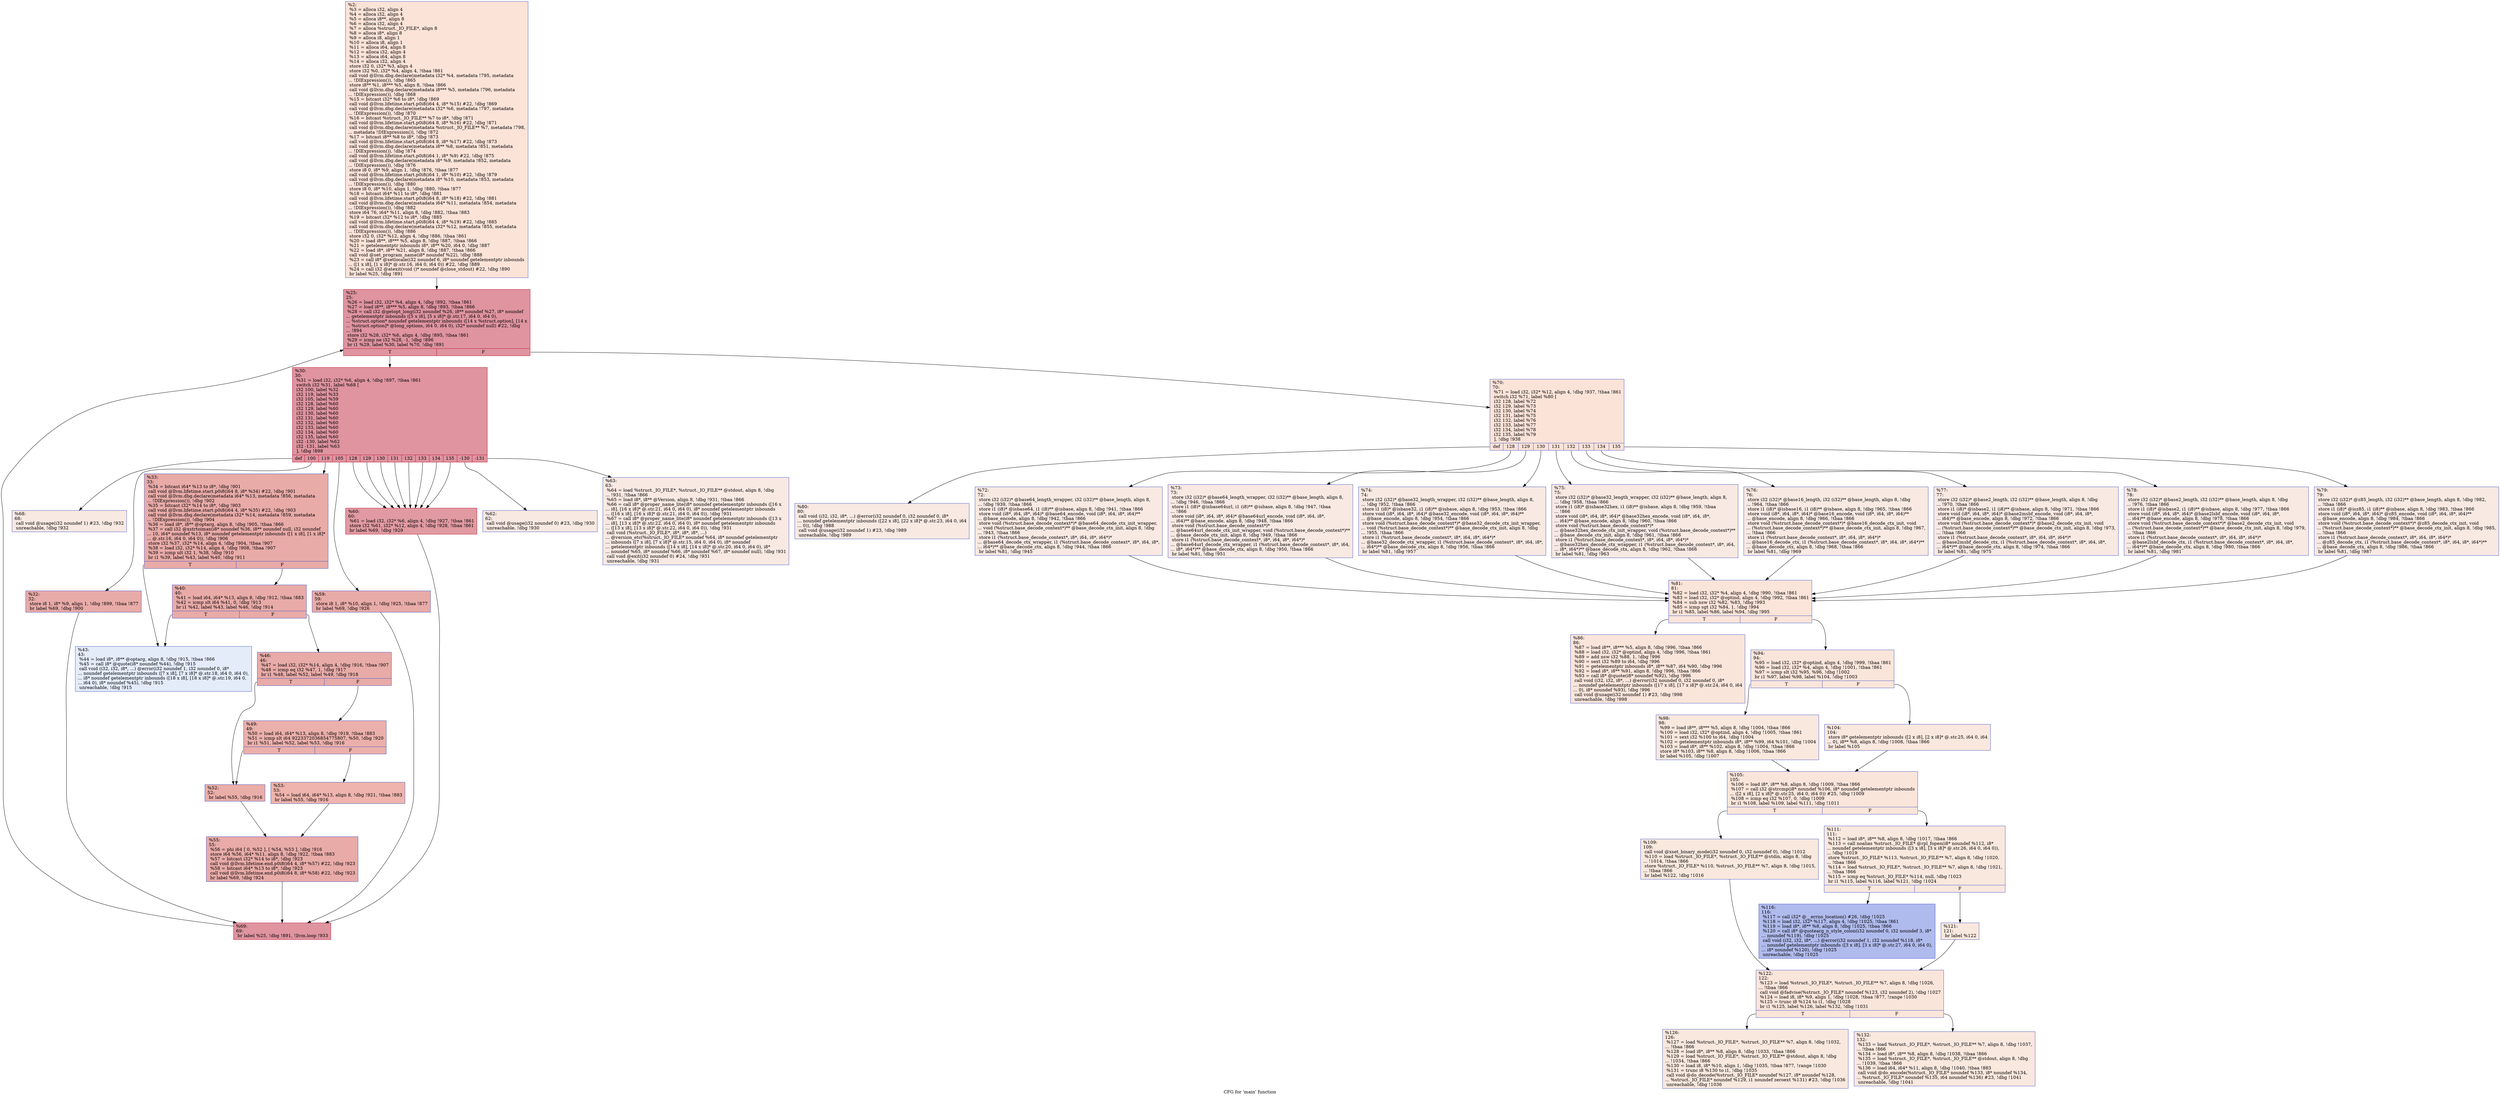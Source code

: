 digraph "CFG for 'main' function" {
	label="CFG for 'main' function";

	Node0xd93c80 [shape=record,color="#3d50c3ff", style=filled, fillcolor="#f6bfa670",label="{%2:\l  %3 = alloca i32, align 4\l  %4 = alloca i32, align 4\l  %5 = alloca i8**, align 8\l  %6 = alloca i32, align 4\l  %7 = alloca %struct._IO_FILE*, align 8\l  %8 = alloca i8*, align 8\l  %9 = alloca i8, align 1\l  %10 = alloca i8, align 1\l  %11 = alloca i64, align 8\l  %12 = alloca i32, align 4\l  %13 = alloca i64, align 8\l  %14 = alloca i32, align 4\l  store i32 0, i32* %3, align 4\l  store i32 %0, i32* %4, align 4, !tbaa !861\l  call void @llvm.dbg.declare(metadata i32* %4, metadata !795, metadata\l... !DIExpression()), !dbg !865\l  store i8** %1, i8*** %5, align 8, !tbaa !866\l  call void @llvm.dbg.declare(metadata i8*** %5, metadata !796, metadata\l... !DIExpression()), !dbg !868\l  %15 = bitcast i32* %6 to i8*, !dbg !869\l  call void @llvm.lifetime.start.p0i8(i64 4, i8* %15) #22, !dbg !869\l  call void @llvm.dbg.declare(metadata i32* %6, metadata !797, metadata\l... !DIExpression()), !dbg !870\l  %16 = bitcast %struct._IO_FILE** %7 to i8*, !dbg !871\l  call void @llvm.lifetime.start.p0i8(i64 8, i8* %16) #22, !dbg !871\l  call void @llvm.dbg.declare(metadata %struct._IO_FILE** %7, metadata !798,\l... metadata !DIExpression()), !dbg !872\l  %17 = bitcast i8** %8 to i8*, !dbg !873\l  call void @llvm.lifetime.start.p0i8(i64 8, i8* %17) #22, !dbg !873\l  call void @llvm.dbg.declare(metadata i8** %8, metadata !851, metadata\l... !DIExpression()), !dbg !874\l  call void @llvm.lifetime.start.p0i8(i64 1, i8* %9) #22, !dbg !875\l  call void @llvm.dbg.declare(metadata i8* %9, metadata !852, metadata\l... !DIExpression()), !dbg !876\l  store i8 0, i8* %9, align 1, !dbg !876, !tbaa !877\l  call void @llvm.lifetime.start.p0i8(i64 1, i8* %10) #22, !dbg !879\l  call void @llvm.dbg.declare(metadata i8* %10, metadata !853, metadata\l... !DIExpression()), !dbg !880\l  store i8 0, i8* %10, align 1, !dbg !880, !tbaa !877\l  %18 = bitcast i64* %11 to i8*, !dbg !881\l  call void @llvm.lifetime.start.p0i8(i64 8, i8* %18) #22, !dbg !881\l  call void @llvm.dbg.declare(metadata i64* %11, metadata !854, metadata\l... !DIExpression()), !dbg !882\l  store i64 76, i64* %11, align 8, !dbg !882, !tbaa !883\l  %19 = bitcast i32* %12 to i8*, !dbg !885\l  call void @llvm.lifetime.start.p0i8(i64 4, i8* %19) #22, !dbg !885\l  call void @llvm.dbg.declare(metadata i32* %12, metadata !855, metadata\l... !DIExpression()), !dbg !886\l  store i32 0, i32* %12, align 4, !dbg !886, !tbaa !861\l  %20 = load i8**, i8*** %5, align 8, !dbg !887, !tbaa !866\l  %21 = getelementptr inbounds i8*, i8** %20, i64 0, !dbg !887\l  %22 = load i8*, i8** %21, align 8, !dbg !887, !tbaa !866\l  call void @set_program_name(i8* noundef %22), !dbg !888\l  %23 = call i8* @setlocale(i32 noundef 6, i8* noundef getelementptr inbounds\l... ([1 x i8], [1 x i8]* @.str.16, i64 0, i64 0)) #22, !dbg !889\l  %24 = call i32 @atexit(void ()* noundef @close_stdout) #22, !dbg !890\l  br label %25, !dbg !891\l}"];
	Node0xd93c80 -> Node0xd87490;
	Node0xd87490 [shape=record,color="#b70d28ff", style=filled, fillcolor="#b70d2870",label="{%25:\l25:                                               \l  %26 = load i32, i32* %4, align 4, !dbg !892, !tbaa !861\l  %27 = load i8**, i8*** %5, align 8, !dbg !893, !tbaa !866\l  %28 = call i32 @getopt_long(i32 noundef %26, i8** noundef %27, i8* noundef\l... getelementptr inbounds ([5 x i8], [5 x i8]* @.str.17, i64 0, i64 0),\l... %struct.option* noundef getelementptr inbounds ([14 x %struct.option], [14 x\l... %struct.option]* @long_options, i64 0, i64 0), i32* noundef null) #22, !dbg\l... !894\l  store i32 %28, i32* %6, align 4, !dbg !895, !tbaa !861\l  %29 = icmp ne i32 %28, -1, !dbg !896\l  br i1 %29, label %30, label %70, !dbg !891\l|{<s0>T|<s1>F}}"];
	Node0xd87490:s0 -> Node0xd874e0;
	Node0xd87490:s1 -> Node0xd879e0;
	Node0xd874e0 [shape=record,color="#b70d28ff", style=filled, fillcolor="#b70d2870",label="{%30:\l30:                                               \l  %31 = load i32, i32* %6, align 4, !dbg !897, !tbaa !861\l  switch i32 %31, label %68 [\l    i32 100, label %32\l    i32 119, label %33\l    i32 105, label %59\l    i32 128, label %60\l    i32 129, label %60\l    i32 130, label %60\l    i32 131, label %60\l    i32 132, label %60\l    i32 133, label %60\l    i32 134, label %60\l    i32 135, label %60\l    i32 -130, label %62\l    i32 -131, label %63\l  ], !dbg !898\l|{<s0>def|<s1>100|<s2>119|<s3>105|<s4>128|<s5>129|<s6>130|<s7>131|<s8>132|<s9>133|<s10>134|<s11>135|<s12>-130|<s13>-131}}"];
	Node0xd874e0:s0 -> Node0xd87940;
	Node0xd874e0:s1 -> Node0xd87530;
	Node0xd874e0:s2 -> Node0xd87580;
	Node0xd874e0:s3 -> Node0xd87800;
	Node0xd874e0:s4 -> Node0xd87850;
	Node0xd874e0:s5 -> Node0xd87850;
	Node0xd874e0:s6 -> Node0xd87850;
	Node0xd874e0:s7 -> Node0xd87850;
	Node0xd874e0:s8 -> Node0xd87850;
	Node0xd874e0:s9 -> Node0xd87850;
	Node0xd874e0:s10 -> Node0xd87850;
	Node0xd874e0:s11 -> Node0xd87850;
	Node0xd874e0:s12 -> Node0xd878a0;
	Node0xd874e0:s13 -> Node0xd878f0;
	Node0xd87530 [shape=record,color="#3d50c3ff", style=filled, fillcolor="#cc403a70",label="{%32:\l32:                                               \l  store i8 1, i8* %9, align 1, !dbg !899, !tbaa !877\l  br label %69, !dbg !900\l}"];
	Node0xd87530 -> Node0xd87990;
	Node0xd87580 [shape=record,color="#3d50c3ff", style=filled, fillcolor="#cc403a70",label="{%33:\l33:                                               \l  %34 = bitcast i64* %13 to i8*, !dbg !901\l  call void @llvm.lifetime.start.p0i8(i64 8, i8* %34) #22, !dbg !901\l  call void @llvm.dbg.declare(metadata i64* %13, metadata !856, metadata\l... !DIExpression()), !dbg !902\l  %35 = bitcast i32* %14 to i8*, !dbg !903\l  call void @llvm.lifetime.start.p0i8(i64 4, i8* %35) #22, !dbg !903\l  call void @llvm.dbg.declare(metadata i32* %14, metadata !859, metadata\l... !DIExpression()), !dbg !904\l  %36 = load i8*, i8** @optarg, align 8, !dbg !905, !tbaa !866\l  %37 = call i32 @xstrtoimax(i8* noundef %36, i8** noundef null, i32 noundef\l... 10, i64* noundef %13, i8* noundef getelementptr inbounds ([1 x i8], [1 x i8]*\l... @.str.16, i64 0, i64 0)), !dbg !906\l  store i32 %37, i32* %14, align 4, !dbg !904, !tbaa !907\l  %38 = load i32, i32* %14, align 4, !dbg !908, !tbaa !907\l  %39 = icmp ult i32 1, %38, !dbg !910\l  br i1 %39, label %43, label %40, !dbg !911\l|{<s0>T|<s1>F}}"];
	Node0xd87580:s0 -> Node0xd87620;
	Node0xd87580:s1 -> Node0xd875d0;
	Node0xd875d0 [shape=record,color="#3d50c3ff", style=filled, fillcolor="#cc403a70",label="{%40:\l40:                                               \l  %41 = load i64, i64* %13, align 8, !dbg !912, !tbaa !883\l  %42 = icmp slt i64 %41, 0, !dbg !913\l  br i1 %42, label %43, label %46, !dbg !914\l|{<s0>T|<s1>F}}"];
	Node0xd875d0:s0 -> Node0xd87620;
	Node0xd875d0:s1 -> Node0xd87670;
	Node0xd87620 [shape=record,color="#3d50c3ff", style=filled, fillcolor="#c1d4f470",label="{%43:\l43:                                               \l  %44 = load i8*, i8** @optarg, align 8, !dbg !915, !tbaa !866\l  %45 = call i8* @quote(i8* noundef %44), !dbg !915\l  call void (i32, i32, i8*, ...) @error(i32 noundef 1, i32 noundef 0, i8*\l... noundef getelementptr inbounds ([7 x i8], [7 x i8]* @.str.18, i64 0, i64 0),\l... i8* noundef getelementptr inbounds ([18 x i8], [18 x i8]* @.str.19, i64 0,\l... i64 0), i8* noundef %45), !dbg !915\l  unreachable, !dbg !915\l}"];
	Node0xd87670 [shape=record,color="#3d50c3ff", style=filled, fillcolor="#cc403a70",label="{%46:\l46:                                               \l  %47 = load i32, i32* %14, align 4, !dbg !916, !tbaa !907\l  %48 = icmp eq i32 %47, 1, !dbg !917\l  br i1 %48, label %52, label %49, !dbg !918\l|{<s0>T|<s1>F}}"];
	Node0xd87670:s0 -> Node0xd87710;
	Node0xd87670:s1 -> Node0xd876c0;
	Node0xd876c0 [shape=record,color="#3d50c3ff", style=filled, fillcolor="#d24b4070",label="{%49:\l49:                                               \l  %50 = load i64, i64* %13, align 8, !dbg !919, !tbaa !883\l  %51 = icmp slt i64 9223372036854775807, %50, !dbg !920\l  br i1 %51, label %52, label %53, !dbg !916\l|{<s0>T|<s1>F}}"];
	Node0xd876c0:s0 -> Node0xd87710;
	Node0xd876c0:s1 -> Node0xd87760;
	Node0xd87710 [shape=record,color="#3d50c3ff", style=filled, fillcolor="#d0473d70",label="{%52:\l52:                                               \l  br label %55, !dbg !916\l}"];
	Node0xd87710 -> Node0xd877b0;
	Node0xd87760 [shape=record,color="#3d50c3ff", style=filled, fillcolor="#d8564670",label="{%53:\l53:                                               \l  %54 = load i64, i64* %13, align 8, !dbg !921, !tbaa !883\l  br label %55, !dbg !916\l}"];
	Node0xd87760 -> Node0xd877b0;
	Node0xd877b0 [shape=record,color="#3d50c3ff", style=filled, fillcolor="#cc403a70",label="{%55:\l55:                                               \l  %56 = phi i64 [ 0, %52 ], [ %54, %53 ], !dbg !916\l  store i64 %56, i64* %11, align 8, !dbg !922, !tbaa !883\l  %57 = bitcast i32* %14 to i8*, !dbg !923\l  call void @llvm.lifetime.end.p0i8(i64 4, i8* %57) #22, !dbg !923\l  %58 = bitcast i64* %13 to i8*, !dbg !923\l  call void @llvm.lifetime.end.p0i8(i64 8, i8* %58) #22, !dbg !923\l  br label %69, !dbg !924\l}"];
	Node0xd877b0 -> Node0xd87990;
	Node0xd87800 [shape=record,color="#3d50c3ff", style=filled, fillcolor="#cc403a70",label="{%59:\l59:                                               \l  store i8 1, i8* %10, align 1, !dbg !925, !tbaa !877\l  br label %69, !dbg !926\l}"];
	Node0xd87800 -> Node0xd87990;
	Node0xd87850 [shape=record,color="#b70d28ff", style=filled, fillcolor="#bb1b2c70",label="{%60:\l60:                                               \l  %61 = load i32, i32* %6, align 4, !dbg !927, !tbaa !861\l  store i32 %61, i32* %12, align 4, !dbg !928, !tbaa !861\l  br label %69, !dbg !929\l}"];
	Node0xd87850 -> Node0xd87990;
	Node0xd878a0 [shape=record,color="#3d50c3ff", style=filled, fillcolor="#efcebd70",label="{%62:\l62:                                               \l  call void @usage(i32 noundef 0) #23, !dbg !930\l  unreachable, !dbg !930\l}"];
	Node0xd878f0 [shape=record,color="#3d50c3ff", style=filled, fillcolor="#efcebd70",label="{%63:\l63:                                               \l  %64 = load %struct._IO_FILE*, %struct._IO_FILE** @stdout, align 8, !dbg\l... !931, !tbaa !866\l  %65 = load i8*, i8** @Version, align 8, !dbg !931, !tbaa !866\l  %66 = call i8* @proper_name_lite(i8* noundef getelementptr inbounds ([16 x\l... i8], [16 x i8]* @.str.21, i64 0, i64 0), i8* noundef getelementptr inbounds\l... ([16 x i8], [16 x i8]* @.str.21, i64 0, i64 0)), !dbg !931\l  %67 = call i8* @proper_name_lite(i8* noundef getelementptr inbounds ([13 x\l... i8], [13 x i8]* @.str.22, i64 0, i64 0), i8* noundef getelementptr inbounds\l... ([13 x i8], [13 x i8]* @.str.22, i64 0, i64 0)), !dbg !931\l  call void (%struct._IO_FILE*, i8*, i8*, i8*, ...)\l... @version_etc(%struct._IO_FILE* noundef %64, i8* noundef getelementptr\l... inbounds ([7 x i8], [7 x i8]* @.str.15, i64 0, i64 0), i8* noundef\l... getelementptr inbounds ([14 x i8], [14 x i8]* @.str.20, i64 0, i64 0), i8*\l... noundef %65, i8* noundef %66, i8* noundef %67, i8* noundef null), !dbg !931\l  call void @exit(i32 noundef 0) #24, !dbg !931\l  unreachable, !dbg !931\l}"];
	Node0xd87940 [shape=record,color="#3d50c3ff", style=filled, fillcolor="#efcebd70",label="{%68:\l68:                                               \l  call void @usage(i32 noundef 1) #23, !dbg !932\l  unreachable, !dbg !932\l}"];
	Node0xd87990 [shape=record,color="#b70d28ff", style=filled, fillcolor="#b70d2870",label="{%69:\l69:                                               \l  br label %25, !dbg !891, !llvm.loop !933\l}"];
	Node0xd87990 -> Node0xd87490;
	Node0xd879e0 [shape=record,color="#3d50c3ff", style=filled, fillcolor="#f6bfa670",label="{%70:\l70:                                               \l  %71 = load i32, i32* %12, align 4, !dbg !937, !tbaa !861\l  switch i32 %71, label %80 [\l    i32 128, label %72\l    i32 129, label %73\l    i32 130, label %74\l    i32 131, label %75\l    i32 132, label %76\l    i32 133, label %77\l    i32 134, label %78\l    i32 135, label %79\l  ], !dbg !938\l|{<s0>def|<s1>128|<s2>129|<s3>130|<s4>131|<s5>132|<s6>133|<s7>134|<s8>135}}"];
	Node0xd879e0:s0 -> Node0xd87cb0;
	Node0xd879e0:s1 -> Node0xd87a30;
	Node0xd879e0:s2 -> Node0xd87a80;
	Node0xd879e0:s3 -> Node0xd87ad0;
	Node0xd879e0:s4 -> Node0xd87b20;
	Node0xd879e0:s5 -> Node0xd87b70;
	Node0xd879e0:s6 -> Node0xd87bc0;
	Node0xd879e0:s7 -> Node0xd87c10;
	Node0xd879e0:s8 -> Node0xd87c60;
	Node0xd87a30 [shape=record,color="#3d50c3ff", style=filled, fillcolor="#efcebd70",label="{%72:\l72:                                               \l  store i32 (i32)* @base64_length_wrapper, i32 (i32)** @base_length, align 8,\l... !dbg !939, !tbaa !866\l  store i1 (i8)* @isbase64, i1 (i8)** @isbase, align 8, !dbg !941, !tbaa !866\l  store void (i8*, i64, i8*, i64)* @base64_encode, void (i8*, i64, i8*, i64)**\l... @base_encode, align 8, !dbg !942, !tbaa !866\l  store void (%struct.base_decode_context*)* @base64_decode_ctx_init_wrapper,\l... void (%struct.base_decode_context*)** @base_decode_ctx_init, align 8, !dbg\l... !943, !tbaa !866\l  store i1 (%struct.base_decode_context*, i8*, i64, i8*, i64*)*\l... @base64_decode_ctx_wrapper, i1 (%struct.base_decode_context*, i8*, i64, i8*,\l... i64*)** @base_decode_ctx, align 8, !dbg !944, !tbaa !866\l  br label %81, !dbg !945\l}"];
	Node0xd87a30 -> Node0xd87d00;
	Node0xd87a80 [shape=record,color="#3d50c3ff", style=filled, fillcolor="#efcebd70",label="{%73:\l73:                                               \l  store i32 (i32)* @base64_length_wrapper, i32 (i32)** @base_length, align 8,\l... !dbg !946, !tbaa !866\l  store i1 (i8)* @isbase64url, i1 (i8)** @isbase, align 8, !dbg !947, !tbaa\l... !866\l  store void (i8*, i64, i8*, i64)* @base64url_encode, void (i8*, i64, i8*,\l... i64)** @base_encode, align 8, !dbg !948, !tbaa !866\l  store void (%struct.base_decode_context*)*\l... @base64url_decode_ctx_init_wrapper, void (%struct.base_decode_context*)**\l... @base_decode_ctx_init, align 8, !dbg !949, !tbaa !866\l  store i1 (%struct.base_decode_context*, i8*, i64, i8*, i64*)*\l... @base64url_decode_ctx_wrapper, i1 (%struct.base_decode_context*, i8*, i64,\l... i8*, i64*)** @base_decode_ctx, align 8, !dbg !950, !tbaa !866\l  br label %81, !dbg !951\l}"];
	Node0xd87a80 -> Node0xd87d00;
	Node0xd87ad0 [shape=record,color="#3d50c3ff", style=filled, fillcolor="#efcebd70",label="{%74:\l74:                                               \l  store i32 (i32)* @base32_length_wrapper, i32 (i32)** @base_length, align 8,\l... !dbg !952, !tbaa !866\l  store i1 (i8)* @isbase32, i1 (i8)** @isbase, align 8, !dbg !953, !tbaa !866\l  store void (i8*, i64, i8*, i64)* @base32_encode, void (i8*, i64, i8*, i64)**\l... @base_encode, align 8, !dbg !954, !tbaa !866\l  store void (%struct.base_decode_context*)* @base32_decode_ctx_init_wrapper,\l... void (%struct.base_decode_context*)** @base_decode_ctx_init, align 8, !dbg\l... !955, !tbaa !866\l  store i1 (%struct.base_decode_context*, i8*, i64, i8*, i64*)*\l... @base32_decode_ctx_wrapper, i1 (%struct.base_decode_context*, i8*, i64, i8*,\l... i64*)** @base_decode_ctx, align 8, !dbg !956, !tbaa !866\l  br label %81, !dbg !957\l}"];
	Node0xd87ad0 -> Node0xd87d00;
	Node0xd87b20 [shape=record,color="#3d50c3ff", style=filled, fillcolor="#efcebd70",label="{%75:\l75:                                               \l  store i32 (i32)* @base32_length_wrapper, i32 (i32)** @base_length, align 8,\l... !dbg !958, !tbaa !866\l  store i1 (i8)* @isbase32hex, i1 (i8)** @isbase, align 8, !dbg !959, !tbaa\l... !866\l  store void (i8*, i64, i8*, i64)* @base32hex_encode, void (i8*, i64, i8*,\l... i64)** @base_encode, align 8, !dbg !960, !tbaa !866\l  store void (%struct.base_decode_context*)*\l... @base32hex_decode_ctx_init_wrapper, void (%struct.base_decode_context*)**\l... @base_decode_ctx_init, align 8, !dbg !961, !tbaa !866\l  store i1 (%struct.base_decode_context*, i8*, i64, i8*, i64*)*\l... @base32hex_decode_ctx_wrapper, i1 (%struct.base_decode_context*, i8*, i64,\l... i8*, i64*)** @base_decode_ctx, align 8, !dbg !962, !tbaa !866\l  br label %81, !dbg !963\l}"];
	Node0xd87b20 -> Node0xd87d00;
	Node0xd87b70 [shape=record,color="#3d50c3ff", style=filled, fillcolor="#efcebd70",label="{%76:\l76:                                               \l  store i32 (i32)* @base16_length, i32 (i32)** @base_length, align 8, !dbg\l... !964, !tbaa !866\l  store i1 (i8)* @isbase16, i1 (i8)** @isbase, align 8, !dbg !965, !tbaa !866\l  store void (i8*, i64, i8*, i64)* @base16_encode, void (i8*, i64, i8*, i64)**\l... @base_encode, align 8, !dbg !966, !tbaa !866\l  store void (%struct.base_decode_context*)* @base16_decode_ctx_init, void\l... (%struct.base_decode_context*)** @base_decode_ctx_init, align 8, !dbg !967,\l... !tbaa !866\l  store i1 (%struct.base_decode_context*, i8*, i64, i8*, i64*)*\l... @base16_decode_ctx, i1 (%struct.base_decode_context*, i8*, i64, i8*, i64*)**\l... @base_decode_ctx, align 8, !dbg !968, !tbaa !866\l  br label %81, !dbg !969\l}"];
	Node0xd87b70 -> Node0xd87d00;
	Node0xd87bc0 [shape=record,color="#3d50c3ff", style=filled, fillcolor="#efcebd70",label="{%77:\l77:                                               \l  store i32 (i32)* @base2_length, i32 (i32)** @base_length, align 8, !dbg\l... !970, !tbaa !866\l  store i1 (i8)* @isbase2, i1 (i8)** @isbase, align 8, !dbg !971, !tbaa !866\l  store void (i8*, i64, i8*, i64)* @base2msbf_encode, void (i8*, i64, i8*,\l... i64)** @base_encode, align 8, !dbg !972, !tbaa !866\l  store void (%struct.base_decode_context*)* @base2_decode_ctx_init, void\l... (%struct.base_decode_context*)** @base_decode_ctx_init, align 8, !dbg !973,\l... !tbaa !866\l  store i1 (%struct.base_decode_context*, i8*, i64, i8*, i64*)*\l... @base2msbf_decode_ctx, i1 (%struct.base_decode_context*, i8*, i64, i8*,\l... i64*)** @base_decode_ctx, align 8, !dbg !974, !tbaa !866\l  br label %81, !dbg !975\l}"];
	Node0xd87bc0 -> Node0xd87d00;
	Node0xd87c10 [shape=record,color="#3d50c3ff", style=filled, fillcolor="#efcebd70",label="{%78:\l78:                                               \l  store i32 (i32)* @base2_length, i32 (i32)** @base_length, align 8, !dbg\l... !976, !tbaa !866\l  store i1 (i8)* @isbase2, i1 (i8)** @isbase, align 8, !dbg !977, !tbaa !866\l  store void (i8*, i64, i8*, i64)* @base2lsbf_encode, void (i8*, i64, i8*,\l... i64)** @base_encode, align 8, !dbg !978, !tbaa !866\l  store void (%struct.base_decode_context*)* @base2_decode_ctx_init, void\l... (%struct.base_decode_context*)** @base_decode_ctx_init, align 8, !dbg !979,\l... !tbaa !866\l  store i1 (%struct.base_decode_context*, i8*, i64, i8*, i64*)*\l... @base2lsbf_decode_ctx, i1 (%struct.base_decode_context*, i8*, i64, i8*,\l... i64*)** @base_decode_ctx, align 8, !dbg !980, !tbaa !866\l  br label %81, !dbg !981\l}"];
	Node0xd87c10 -> Node0xd87d00;
	Node0xd87c60 [shape=record,color="#3d50c3ff", style=filled, fillcolor="#efcebd70",label="{%79:\l79:                                               \l  store i32 (i32)* @z85_length, i32 (i32)** @base_length, align 8, !dbg !982,\l... !tbaa !866\l  store i1 (i8)* @isz85, i1 (i8)** @isbase, align 8, !dbg !983, !tbaa !866\l  store void (i8*, i64, i8*, i64)* @z85_encode, void (i8*, i64, i8*, i64)**\l... @base_encode, align 8, !dbg !984, !tbaa !866\l  store void (%struct.base_decode_context*)* @z85_decode_ctx_init, void\l... (%struct.base_decode_context*)** @base_decode_ctx_init, align 8, !dbg !985,\l... !tbaa !866\l  store i1 (%struct.base_decode_context*, i8*, i64, i8*, i64*)*\l... @z85_decode_ctx, i1 (%struct.base_decode_context*, i8*, i64, i8*, i64*)**\l... @base_decode_ctx, align 8, !dbg !986, !tbaa !866\l  br label %81, !dbg !987\l}"];
	Node0xd87c60 -> Node0xd87d00;
	Node0xd87cb0 [shape=record,color="#3d50c3ff", style=filled, fillcolor="#efcebd70",label="{%80:\l80:                                               \l  call void (i32, i32, i8*, ...) @error(i32 noundef 0, i32 noundef 0, i8*\l... noundef getelementptr inbounds ([22 x i8], [22 x i8]* @.str.23, i64 0, i64\l... 0)), !dbg !988\l  call void @usage(i32 noundef 1) #23, !dbg !989\l  unreachable, !dbg !989\l}"];
	Node0xd87d00 [shape=record,color="#3d50c3ff", style=filled, fillcolor="#f5c1a970",label="{%81:\l81:                                               \l  %82 = load i32, i32* %4, align 4, !dbg !990, !tbaa !861\l  %83 = load i32, i32* @optind, align 4, !dbg !992, !tbaa !861\l  %84 = sub nsw i32 %82, %83, !dbg !993\l  %85 = icmp sgt i32 %84, 1, !dbg !994\l  br i1 %85, label %86, label %94, !dbg !995\l|{<s0>T|<s1>F}}"];
	Node0xd87d00:s0 -> Node0xd87d50;
	Node0xd87d00:s1 -> Node0xd87da0;
	Node0xd87d50 [shape=record,color="#3d50c3ff", style=filled, fillcolor="#f4c5ad70",label="{%86:\l86:                                               \l  %87 = load i8**, i8*** %5, align 8, !dbg !996, !tbaa !866\l  %88 = load i32, i32* @optind, align 4, !dbg !996, !tbaa !861\l  %89 = add nsw i32 %88, 1, !dbg !996\l  %90 = sext i32 %89 to i64, !dbg !996\l  %91 = getelementptr inbounds i8*, i8** %87, i64 %90, !dbg !996\l  %92 = load i8*, i8** %91, align 8, !dbg !996, !tbaa !866\l  %93 = call i8* @quote(i8* noundef %92), !dbg !996\l  call void (i32, i32, i8*, ...) @error(i32 noundef 0, i32 noundef 0, i8*\l... noundef getelementptr inbounds ([17 x i8], [17 x i8]* @.str.24, i64 0, i64\l... 0), i8* noundef %93), !dbg !996\l  call void @usage(i32 noundef 1) #23, !dbg !998\l  unreachable, !dbg !998\l}"];
	Node0xd87da0 [shape=record,color="#3d50c3ff", style=filled, fillcolor="#f4c5ad70",label="{%94:\l94:                                               \l  %95 = load i32, i32* @optind, align 4, !dbg !999, !tbaa !861\l  %96 = load i32, i32* %4, align 4, !dbg !1001, !tbaa !861\l  %97 = icmp slt i32 %95, %96, !dbg !1002\l  br i1 %97, label %98, label %104, !dbg !1003\l|{<s0>T|<s1>F}}"];
	Node0xd87da0:s0 -> Node0xd87df0;
	Node0xd87da0:s1 -> Node0xd87e40;
	Node0xd87df0 [shape=record,color="#3d50c3ff", style=filled, fillcolor="#f2cab570",label="{%98:\l98:                                               \l  %99 = load i8**, i8*** %5, align 8, !dbg !1004, !tbaa !866\l  %100 = load i32, i32* @optind, align 4, !dbg !1005, !tbaa !861\l  %101 = sext i32 %100 to i64, !dbg !1004\l  %102 = getelementptr inbounds i8*, i8** %99, i64 %101, !dbg !1004\l  %103 = load i8*, i8** %102, align 8, !dbg !1004, !tbaa !866\l  store i8* %103, i8** %8, align 8, !dbg !1006, !tbaa !866\l  br label %105, !dbg !1007\l}"];
	Node0xd87df0 -> Node0xd87e90;
	Node0xd87e40 [shape=record,color="#3d50c3ff", style=filled, fillcolor="#f2cab570",label="{%104:\l104:                                              \l  store i8* getelementptr inbounds ([2 x i8], [2 x i8]* @.str.25, i64 0, i64\l... 0), i8** %8, align 8, !dbg !1008, !tbaa !866\l  br label %105\l}"];
	Node0xd87e40 -> Node0xd87e90;
	Node0xd87e90 [shape=record,color="#3d50c3ff", style=filled, fillcolor="#f4c5ad70",label="{%105:\l105:                                              \l  %106 = load i8*, i8** %8, align 8, !dbg !1009, !tbaa !866\l  %107 = call i32 @strcmp(i8* noundef %106, i8* noundef getelementptr inbounds\l... ([2 x i8], [2 x i8]* @.str.25, i64 0, i64 0)) #25, !dbg !1009\l  %108 = icmp eq i32 %107, 0, !dbg !1009\l  br i1 %108, label %109, label %111, !dbg !1011\l|{<s0>T|<s1>F}}"];
	Node0xd87e90:s0 -> Node0xd87ee0;
	Node0xd87e90:s1 -> Node0xd87f30;
	Node0xd87ee0 [shape=record,color="#3d50c3ff", style=filled, fillcolor="#f2cab570",label="{%109:\l109:                                              \l  call void @xset_binary_mode(i32 noundef 0, i32 noundef 0), !dbg !1012\l  %110 = load %struct._IO_FILE*, %struct._IO_FILE** @stdin, align 8, !dbg\l... !1014, !tbaa !866\l  store %struct._IO_FILE* %110, %struct._IO_FILE** %7, align 8, !dbg !1015,\l... !tbaa !866\l  br label %122, !dbg !1016\l}"];
	Node0xd87ee0 -> Node0xd88020;
	Node0xd87f30 [shape=record,color="#3d50c3ff", style=filled, fillcolor="#f2cab570",label="{%111:\l111:                                              \l  %112 = load i8*, i8** %8, align 8, !dbg !1017, !tbaa !866\l  %113 = call noalias %struct._IO_FILE* @rpl_fopen(i8* noundef %112, i8*\l... noundef getelementptr inbounds ([3 x i8], [3 x i8]* @.str.26, i64 0, i64 0)),\l... !dbg !1019\l  store %struct._IO_FILE* %113, %struct._IO_FILE** %7, align 8, !dbg !1020,\l... !tbaa !866\l  %114 = load %struct._IO_FILE*, %struct._IO_FILE** %7, align 8, !dbg !1021,\l... !tbaa !866\l  %115 = icmp eq %struct._IO_FILE* %114, null, !dbg !1023\l  br i1 %115, label %116, label %121, !dbg !1024\l|{<s0>T|<s1>F}}"];
	Node0xd87f30:s0 -> Node0xd87f80;
	Node0xd87f30:s1 -> Node0xd87fd0;
	Node0xd87f80 [shape=record,color="#3d50c3ff", style=filled, fillcolor="#4c66d670",label="{%116:\l116:                                              \l  %117 = call i32* @__errno_location() #26, !dbg !1025\l  %118 = load i32, i32* %117, align 4, !dbg !1025, !tbaa !861\l  %119 = load i8*, i8** %8, align 8, !dbg !1025, !tbaa !866\l  %120 = call i8* @quotearg_n_style_colon(i32 noundef 0, i32 noundef 3, i8*\l... noundef %119), !dbg !1025\l  call void (i32, i32, i8*, ...) @error(i32 noundef 1, i32 noundef %118, i8*\l... noundef getelementptr inbounds ([3 x i8], [3 x i8]* @.str.27, i64 0, i64 0),\l... i8* noundef %120), !dbg !1025\l  unreachable, !dbg !1025\l}"];
	Node0xd87fd0 [shape=record,color="#3d50c3ff", style=filled, fillcolor="#f2cab570",label="{%121:\l121:                                              \l  br label %122\l}"];
	Node0xd87fd0 -> Node0xd88020;
	Node0xd88020 [shape=record,color="#3d50c3ff", style=filled, fillcolor="#f4c5ad70",label="{%122:\l122:                                              \l  %123 = load %struct._IO_FILE*, %struct._IO_FILE** %7, align 8, !dbg !1026,\l... !tbaa !866\l  call void @fadvise(%struct._IO_FILE* noundef %123, i32 noundef 2), !dbg !1027\l  %124 = load i8, i8* %9, align 1, !dbg !1028, !tbaa !877, !range !1030\l  %125 = trunc i8 %124 to i1, !dbg !1028\l  br i1 %125, label %126, label %132, !dbg !1031\l|{<s0>T|<s1>F}}"];
	Node0xd88020:s0 -> Node0xd88070;
	Node0xd88020:s1 -> Node0xd880c0;
	Node0xd88070 [shape=record,color="#3d50c3ff", style=filled, fillcolor="#f2cab570",label="{%126:\l126:                                              \l  %127 = load %struct._IO_FILE*, %struct._IO_FILE** %7, align 8, !dbg !1032,\l... !tbaa !866\l  %128 = load i8*, i8** %8, align 8, !dbg !1033, !tbaa !866\l  %129 = load %struct._IO_FILE*, %struct._IO_FILE** @stdout, align 8, !dbg\l... !1034, !tbaa !866\l  %130 = load i8, i8* %10, align 1, !dbg !1035, !tbaa !877, !range !1030\l  %131 = trunc i8 %130 to i1, !dbg !1035\l  call void @do_decode(%struct._IO_FILE* noundef %127, i8* noundef %128,\l... %struct._IO_FILE* noundef %129, i1 noundef zeroext %131) #23, !dbg !1036\l  unreachable, !dbg !1036\l}"];
	Node0xd880c0 [shape=record,color="#3d50c3ff", style=filled, fillcolor="#f2cab570",label="{%132:\l132:                                              \l  %133 = load %struct._IO_FILE*, %struct._IO_FILE** %7, align 8, !dbg !1037,\l... !tbaa !866\l  %134 = load i8*, i8** %8, align 8, !dbg !1038, !tbaa !866\l  %135 = load %struct._IO_FILE*, %struct._IO_FILE** @stdout, align 8, !dbg\l... !1039, !tbaa !866\l  %136 = load i64, i64* %11, align 8, !dbg !1040, !tbaa !883\l  call void @do_encode(%struct._IO_FILE* noundef %133, i8* noundef %134,\l... %struct._IO_FILE* noundef %135, i64 noundef %136) #23, !dbg !1041\l  unreachable, !dbg !1041\l}"];
}
